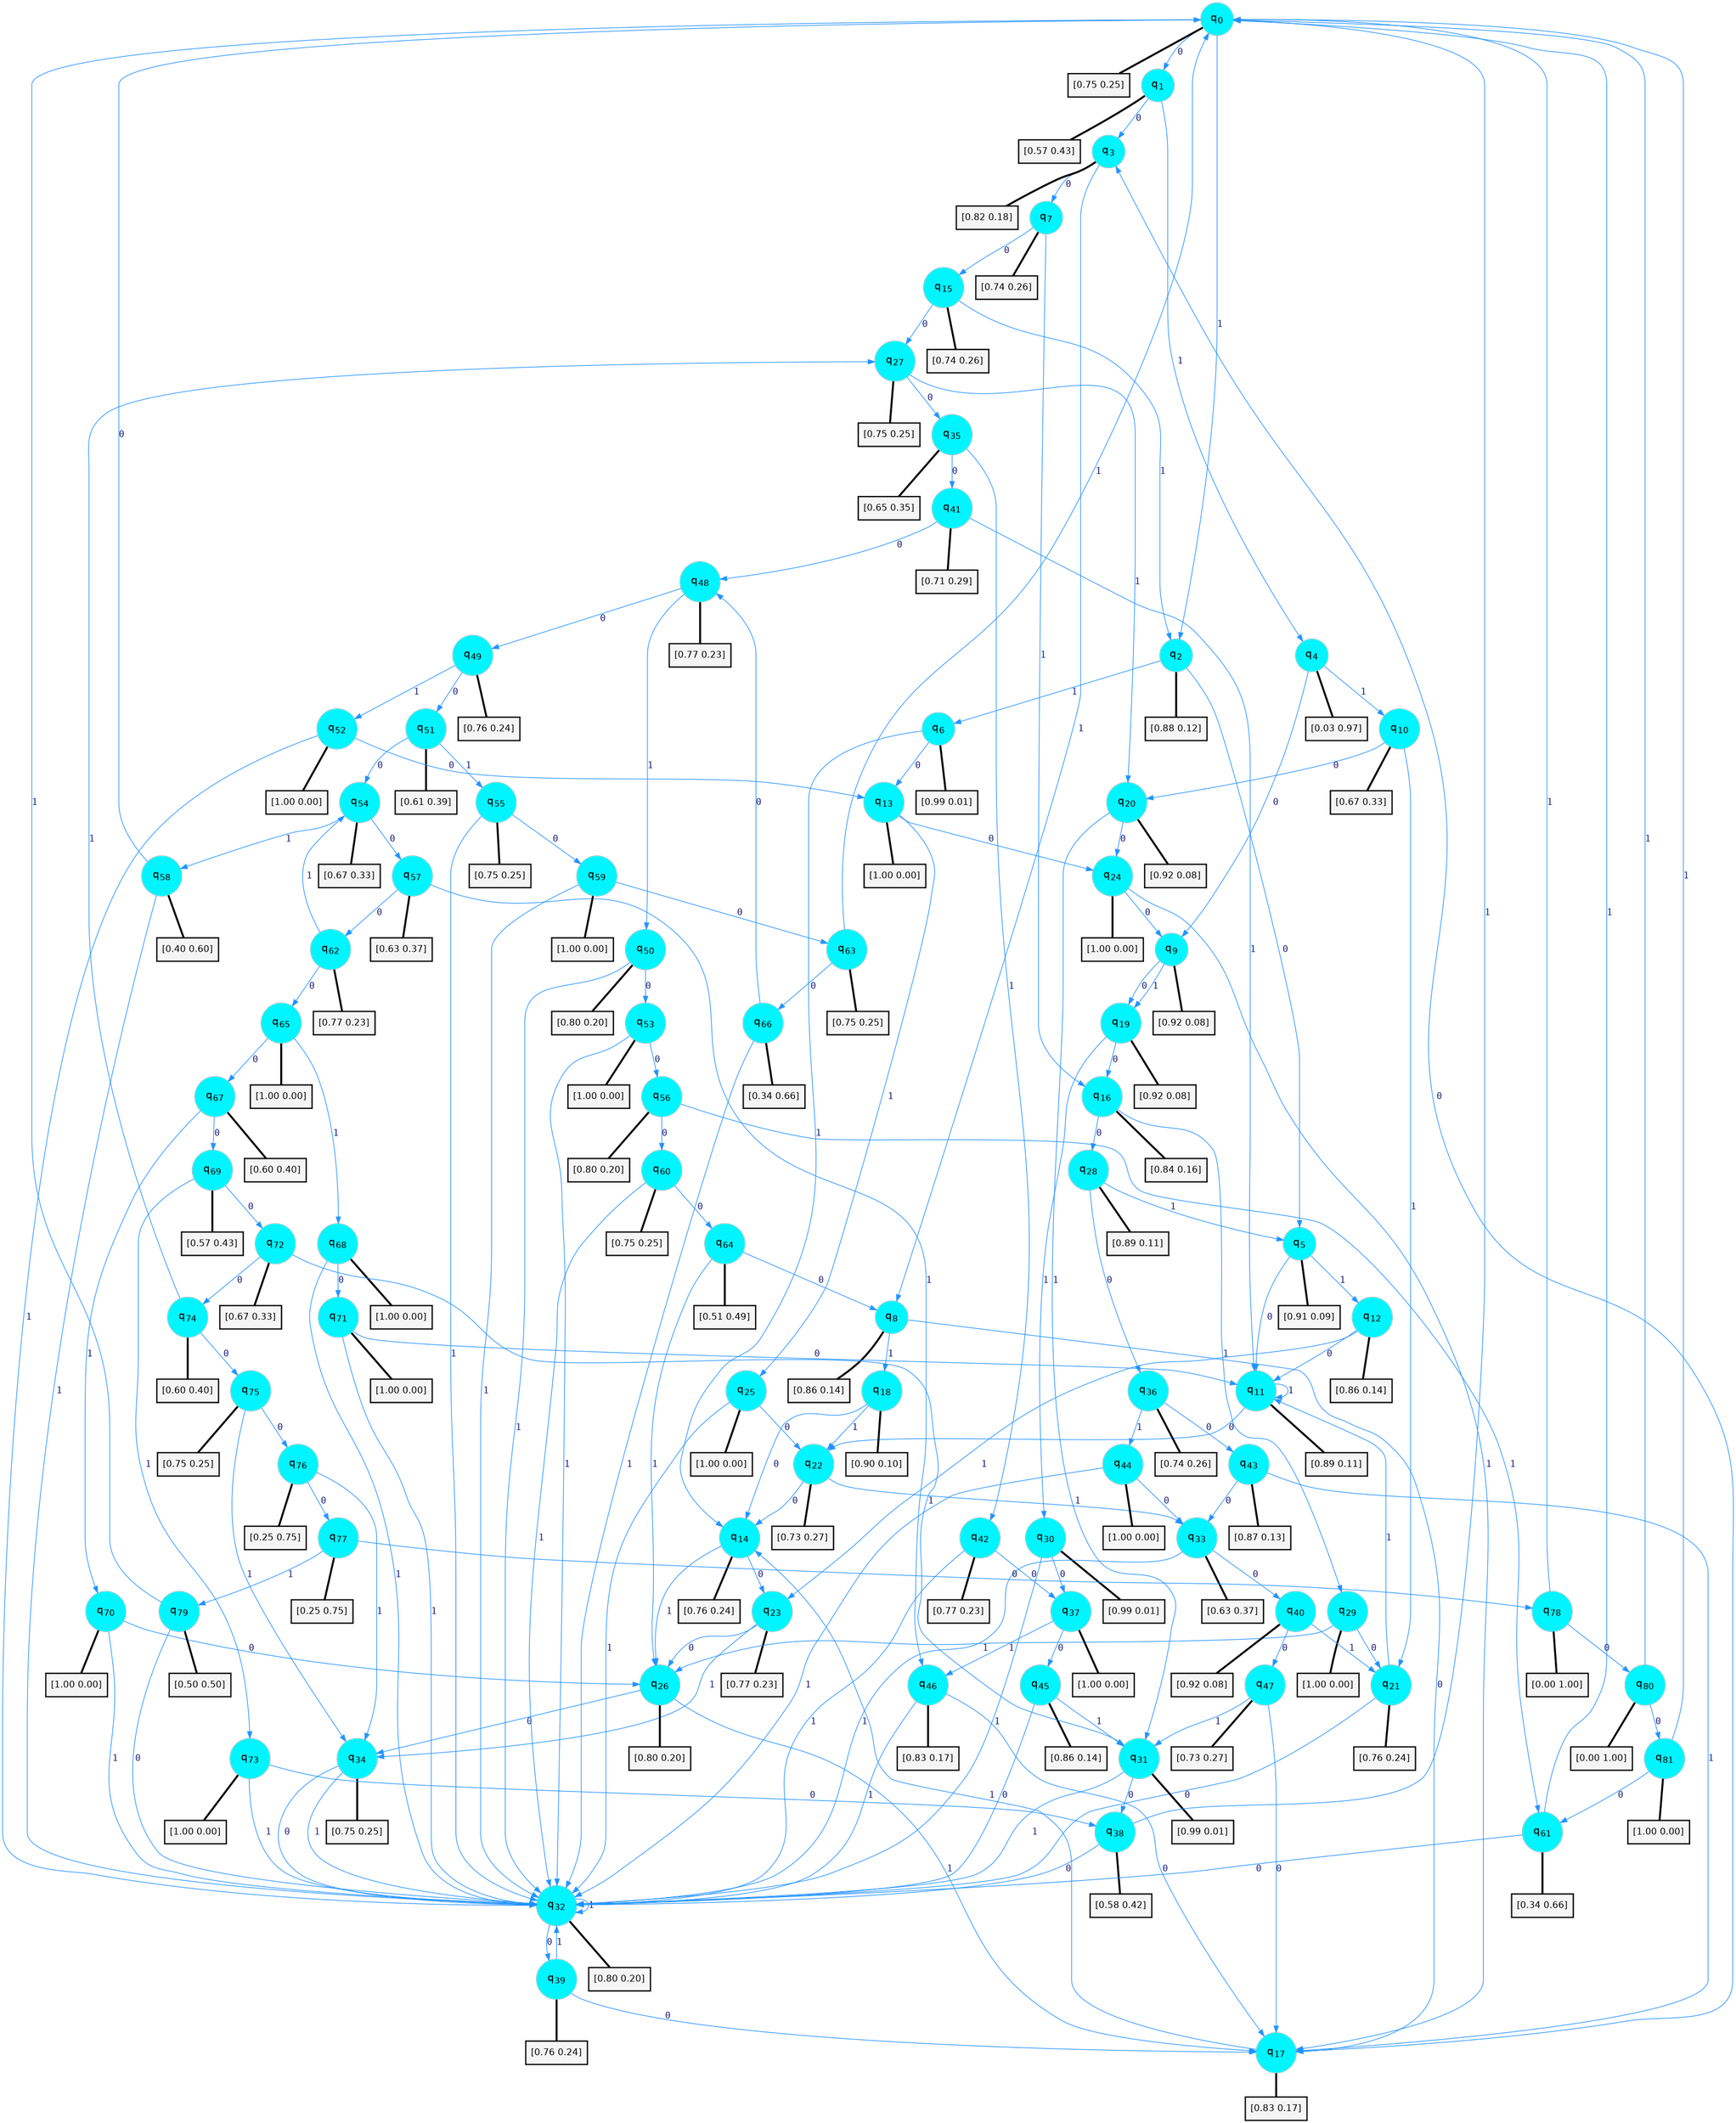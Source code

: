digraph G {
graph [
bgcolor=transparent, dpi=300, rankdir=TD, size="40,25"];
node [
color=gray, fillcolor=turquoise1, fontcolor=black, fontname=Helvetica, fontsize=16, fontweight=bold, shape=circle, style=filled];
edge [
arrowsize=1, color=dodgerblue1, fontcolor=midnightblue, fontname=courier, fontweight=bold, penwidth=1, style=solid, weight=20];
0[label=<q<SUB>0</SUB>>];
1[label=<q<SUB>1</SUB>>];
2[label=<q<SUB>2</SUB>>];
3[label=<q<SUB>3</SUB>>];
4[label=<q<SUB>4</SUB>>];
5[label=<q<SUB>5</SUB>>];
6[label=<q<SUB>6</SUB>>];
7[label=<q<SUB>7</SUB>>];
8[label=<q<SUB>8</SUB>>];
9[label=<q<SUB>9</SUB>>];
10[label=<q<SUB>10</SUB>>];
11[label=<q<SUB>11</SUB>>];
12[label=<q<SUB>12</SUB>>];
13[label=<q<SUB>13</SUB>>];
14[label=<q<SUB>14</SUB>>];
15[label=<q<SUB>15</SUB>>];
16[label=<q<SUB>16</SUB>>];
17[label=<q<SUB>17</SUB>>];
18[label=<q<SUB>18</SUB>>];
19[label=<q<SUB>19</SUB>>];
20[label=<q<SUB>20</SUB>>];
21[label=<q<SUB>21</SUB>>];
22[label=<q<SUB>22</SUB>>];
23[label=<q<SUB>23</SUB>>];
24[label=<q<SUB>24</SUB>>];
25[label=<q<SUB>25</SUB>>];
26[label=<q<SUB>26</SUB>>];
27[label=<q<SUB>27</SUB>>];
28[label=<q<SUB>28</SUB>>];
29[label=<q<SUB>29</SUB>>];
30[label=<q<SUB>30</SUB>>];
31[label=<q<SUB>31</SUB>>];
32[label=<q<SUB>32</SUB>>];
33[label=<q<SUB>33</SUB>>];
34[label=<q<SUB>34</SUB>>];
35[label=<q<SUB>35</SUB>>];
36[label=<q<SUB>36</SUB>>];
37[label=<q<SUB>37</SUB>>];
38[label=<q<SUB>38</SUB>>];
39[label=<q<SUB>39</SUB>>];
40[label=<q<SUB>40</SUB>>];
41[label=<q<SUB>41</SUB>>];
42[label=<q<SUB>42</SUB>>];
43[label=<q<SUB>43</SUB>>];
44[label=<q<SUB>44</SUB>>];
45[label=<q<SUB>45</SUB>>];
46[label=<q<SUB>46</SUB>>];
47[label=<q<SUB>47</SUB>>];
48[label=<q<SUB>48</SUB>>];
49[label=<q<SUB>49</SUB>>];
50[label=<q<SUB>50</SUB>>];
51[label=<q<SUB>51</SUB>>];
52[label=<q<SUB>52</SUB>>];
53[label=<q<SUB>53</SUB>>];
54[label=<q<SUB>54</SUB>>];
55[label=<q<SUB>55</SUB>>];
56[label=<q<SUB>56</SUB>>];
57[label=<q<SUB>57</SUB>>];
58[label=<q<SUB>58</SUB>>];
59[label=<q<SUB>59</SUB>>];
60[label=<q<SUB>60</SUB>>];
61[label=<q<SUB>61</SUB>>];
62[label=<q<SUB>62</SUB>>];
63[label=<q<SUB>63</SUB>>];
64[label=<q<SUB>64</SUB>>];
65[label=<q<SUB>65</SUB>>];
66[label=<q<SUB>66</SUB>>];
67[label=<q<SUB>67</SUB>>];
68[label=<q<SUB>68</SUB>>];
69[label=<q<SUB>69</SUB>>];
70[label=<q<SUB>70</SUB>>];
71[label=<q<SUB>71</SUB>>];
72[label=<q<SUB>72</SUB>>];
73[label=<q<SUB>73</SUB>>];
74[label=<q<SUB>74</SUB>>];
75[label=<q<SUB>75</SUB>>];
76[label=<q<SUB>76</SUB>>];
77[label=<q<SUB>77</SUB>>];
78[label=<q<SUB>78</SUB>>];
79[label=<q<SUB>79</SUB>>];
80[label=<q<SUB>80</SUB>>];
81[label=<q<SUB>81</SUB>>];
82[label="[0.75 0.25]", shape=box,fontcolor=black, fontname=Helvetica, fontsize=14, penwidth=2, fillcolor=whitesmoke,color=black];
83[label="[0.57 0.43]", shape=box,fontcolor=black, fontname=Helvetica, fontsize=14, penwidth=2, fillcolor=whitesmoke,color=black];
84[label="[0.88 0.12]", shape=box,fontcolor=black, fontname=Helvetica, fontsize=14, penwidth=2, fillcolor=whitesmoke,color=black];
85[label="[0.82 0.18]", shape=box,fontcolor=black, fontname=Helvetica, fontsize=14, penwidth=2, fillcolor=whitesmoke,color=black];
86[label="[0.03 0.97]", shape=box,fontcolor=black, fontname=Helvetica, fontsize=14, penwidth=2, fillcolor=whitesmoke,color=black];
87[label="[0.91 0.09]", shape=box,fontcolor=black, fontname=Helvetica, fontsize=14, penwidth=2, fillcolor=whitesmoke,color=black];
88[label="[0.99 0.01]", shape=box,fontcolor=black, fontname=Helvetica, fontsize=14, penwidth=2, fillcolor=whitesmoke,color=black];
89[label="[0.74 0.26]", shape=box,fontcolor=black, fontname=Helvetica, fontsize=14, penwidth=2, fillcolor=whitesmoke,color=black];
90[label="[0.86 0.14]", shape=box,fontcolor=black, fontname=Helvetica, fontsize=14, penwidth=2, fillcolor=whitesmoke,color=black];
91[label="[0.92 0.08]", shape=box,fontcolor=black, fontname=Helvetica, fontsize=14, penwidth=2, fillcolor=whitesmoke,color=black];
92[label="[0.67 0.33]", shape=box,fontcolor=black, fontname=Helvetica, fontsize=14, penwidth=2, fillcolor=whitesmoke,color=black];
93[label="[0.89 0.11]", shape=box,fontcolor=black, fontname=Helvetica, fontsize=14, penwidth=2, fillcolor=whitesmoke,color=black];
94[label="[0.86 0.14]", shape=box,fontcolor=black, fontname=Helvetica, fontsize=14, penwidth=2, fillcolor=whitesmoke,color=black];
95[label="[1.00 0.00]", shape=box,fontcolor=black, fontname=Helvetica, fontsize=14, penwidth=2, fillcolor=whitesmoke,color=black];
96[label="[0.76 0.24]", shape=box,fontcolor=black, fontname=Helvetica, fontsize=14, penwidth=2, fillcolor=whitesmoke,color=black];
97[label="[0.74 0.26]", shape=box,fontcolor=black, fontname=Helvetica, fontsize=14, penwidth=2, fillcolor=whitesmoke,color=black];
98[label="[0.84 0.16]", shape=box,fontcolor=black, fontname=Helvetica, fontsize=14, penwidth=2, fillcolor=whitesmoke,color=black];
99[label="[0.83 0.17]", shape=box,fontcolor=black, fontname=Helvetica, fontsize=14, penwidth=2, fillcolor=whitesmoke,color=black];
100[label="[0.90 0.10]", shape=box,fontcolor=black, fontname=Helvetica, fontsize=14, penwidth=2, fillcolor=whitesmoke,color=black];
101[label="[0.92 0.08]", shape=box,fontcolor=black, fontname=Helvetica, fontsize=14, penwidth=2, fillcolor=whitesmoke,color=black];
102[label="[0.92 0.08]", shape=box,fontcolor=black, fontname=Helvetica, fontsize=14, penwidth=2, fillcolor=whitesmoke,color=black];
103[label="[0.76 0.24]", shape=box,fontcolor=black, fontname=Helvetica, fontsize=14, penwidth=2, fillcolor=whitesmoke,color=black];
104[label="[0.73 0.27]", shape=box,fontcolor=black, fontname=Helvetica, fontsize=14, penwidth=2, fillcolor=whitesmoke,color=black];
105[label="[0.77 0.23]", shape=box,fontcolor=black, fontname=Helvetica, fontsize=14, penwidth=2, fillcolor=whitesmoke,color=black];
106[label="[1.00 0.00]", shape=box,fontcolor=black, fontname=Helvetica, fontsize=14, penwidth=2, fillcolor=whitesmoke,color=black];
107[label="[1.00 0.00]", shape=box,fontcolor=black, fontname=Helvetica, fontsize=14, penwidth=2, fillcolor=whitesmoke,color=black];
108[label="[0.80 0.20]", shape=box,fontcolor=black, fontname=Helvetica, fontsize=14, penwidth=2, fillcolor=whitesmoke,color=black];
109[label="[0.75 0.25]", shape=box,fontcolor=black, fontname=Helvetica, fontsize=14, penwidth=2, fillcolor=whitesmoke,color=black];
110[label="[0.89 0.11]", shape=box,fontcolor=black, fontname=Helvetica, fontsize=14, penwidth=2, fillcolor=whitesmoke,color=black];
111[label="[1.00 0.00]", shape=box,fontcolor=black, fontname=Helvetica, fontsize=14, penwidth=2, fillcolor=whitesmoke,color=black];
112[label="[0.99 0.01]", shape=box,fontcolor=black, fontname=Helvetica, fontsize=14, penwidth=2, fillcolor=whitesmoke,color=black];
113[label="[0.99 0.01]", shape=box,fontcolor=black, fontname=Helvetica, fontsize=14, penwidth=2, fillcolor=whitesmoke,color=black];
114[label="[0.80 0.20]", shape=box,fontcolor=black, fontname=Helvetica, fontsize=14, penwidth=2, fillcolor=whitesmoke,color=black];
115[label="[0.63 0.37]", shape=box,fontcolor=black, fontname=Helvetica, fontsize=14, penwidth=2, fillcolor=whitesmoke,color=black];
116[label="[0.75 0.25]", shape=box,fontcolor=black, fontname=Helvetica, fontsize=14, penwidth=2, fillcolor=whitesmoke,color=black];
117[label="[0.65 0.35]", shape=box,fontcolor=black, fontname=Helvetica, fontsize=14, penwidth=2, fillcolor=whitesmoke,color=black];
118[label="[0.74 0.26]", shape=box,fontcolor=black, fontname=Helvetica, fontsize=14, penwidth=2, fillcolor=whitesmoke,color=black];
119[label="[1.00 0.00]", shape=box,fontcolor=black, fontname=Helvetica, fontsize=14, penwidth=2, fillcolor=whitesmoke,color=black];
120[label="[0.58 0.42]", shape=box,fontcolor=black, fontname=Helvetica, fontsize=14, penwidth=2, fillcolor=whitesmoke,color=black];
121[label="[0.76 0.24]", shape=box,fontcolor=black, fontname=Helvetica, fontsize=14, penwidth=2, fillcolor=whitesmoke,color=black];
122[label="[0.92 0.08]", shape=box,fontcolor=black, fontname=Helvetica, fontsize=14, penwidth=2, fillcolor=whitesmoke,color=black];
123[label="[0.71 0.29]", shape=box,fontcolor=black, fontname=Helvetica, fontsize=14, penwidth=2, fillcolor=whitesmoke,color=black];
124[label="[0.77 0.23]", shape=box,fontcolor=black, fontname=Helvetica, fontsize=14, penwidth=2, fillcolor=whitesmoke,color=black];
125[label="[0.87 0.13]", shape=box,fontcolor=black, fontname=Helvetica, fontsize=14, penwidth=2, fillcolor=whitesmoke,color=black];
126[label="[1.00 0.00]", shape=box,fontcolor=black, fontname=Helvetica, fontsize=14, penwidth=2, fillcolor=whitesmoke,color=black];
127[label="[0.86 0.14]", shape=box,fontcolor=black, fontname=Helvetica, fontsize=14, penwidth=2, fillcolor=whitesmoke,color=black];
128[label="[0.83 0.17]", shape=box,fontcolor=black, fontname=Helvetica, fontsize=14, penwidth=2, fillcolor=whitesmoke,color=black];
129[label="[0.73 0.27]", shape=box,fontcolor=black, fontname=Helvetica, fontsize=14, penwidth=2, fillcolor=whitesmoke,color=black];
130[label="[0.77 0.23]", shape=box,fontcolor=black, fontname=Helvetica, fontsize=14, penwidth=2, fillcolor=whitesmoke,color=black];
131[label="[0.76 0.24]", shape=box,fontcolor=black, fontname=Helvetica, fontsize=14, penwidth=2, fillcolor=whitesmoke,color=black];
132[label="[0.80 0.20]", shape=box,fontcolor=black, fontname=Helvetica, fontsize=14, penwidth=2, fillcolor=whitesmoke,color=black];
133[label="[0.61 0.39]", shape=box,fontcolor=black, fontname=Helvetica, fontsize=14, penwidth=2, fillcolor=whitesmoke,color=black];
134[label="[1.00 0.00]", shape=box,fontcolor=black, fontname=Helvetica, fontsize=14, penwidth=2, fillcolor=whitesmoke,color=black];
135[label="[1.00 0.00]", shape=box,fontcolor=black, fontname=Helvetica, fontsize=14, penwidth=2, fillcolor=whitesmoke,color=black];
136[label="[0.67 0.33]", shape=box,fontcolor=black, fontname=Helvetica, fontsize=14, penwidth=2, fillcolor=whitesmoke,color=black];
137[label="[0.75 0.25]", shape=box,fontcolor=black, fontname=Helvetica, fontsize=14, penwidth=2, fillcolor=whitesmoke,color=black];
138[label="[0.80 0.20]", shape=box,fontcolor=black, fontname=Helvetica, fontsize=14, penwidth=2, fillcolor=whitesmoke,color=black];
139[label="[0.63 0.37]", shape=box,fontcolor=black, fontname=Helvetica, fontsize=14, penwidth=2, fillcolor=whitesmoke,color=black];
140[label="[0.40 0.60]", shape=box,fontcolor=black, fontname=Helvetica, fontsize=14, penwidth=2, fillcolor=whitesmoke,color=black];
141[label="[1.00 0.00]", shape=box,fontcolor=black, fontname=Helvetica, fontsize=14, penwidth=2, fillcolor=whitesmoke,color=black];
142[label="[0.75 0.25]", shape=box,fontcolor=black, fontname=Helvetica, fontsize=14, penwidth=2, fillcolor=whitesmoke,color=black];
143[label="[0.34 0.66]", shape=box,fontcolor=black, fontname=Helvetica, fontsize=14, penwidth=2, fillcolor=whitesmoke,color=black];
144[label="[0.77 0.23]", shape=box,fontcolor=black, fontname=Helvetica, fontsize=14, penwidth=2, fillcolor=whitesmoke,color=black];
145[label="[0.75 0.25]", shape=box,fontcolor=black, fontname=Helvetica, fontsize=14, penwidth=2, fillcolor=whitesmoke,color=black];
146[label="[0.51 0.49]", shape=box,fontcolor=black, fontname=Helvetica, fontsize=14, penwidth=2, fillcolor=whitesmoke,color=black];
147[label="[1.00 0.00]", shape=box,fontcolor=black, fontname=Helvetica, fontsize=14, penwidth=2, fillcolor=whitesmoke,color=black];
148[label="[0.34 0.66]", shape=box,fontcolor=black, fontname=Helvetica, fontsize=14, penwidth=2, fillcolor=whitesmoke,color=black];
149[label="[0.60 0.40]", shape=box,fontcolor=black, fontname=Helvetica, fontsize=14, penwidth=2, fillcolor=whitesmoke,color=black];
150[label="[1.00 0.00]", shape=box,fontcolor=black, fontname=Helvetica, fontsize=14, penwidth=2, fillcolor=whitesmoke,color=black];
151[label="[0.57 0.43]", shape=box,fontcolor=black, fontname=Helvetica, fontsize=14, penwidth=2, fillcolor=whitesmoke,color=black];
152[label="[1.00 0.00]", shape=box,fontcolor=black, fontname=Helvetica, fontsize=14, penwidth=2, fillcolor=whitesmoke,color=black];
153[label="[1.00 0.00]", shape=box,fontcolor=black, fontname=Helvetica, fontsize=14, penwidth=2, fillcolor=whitesmoke,color=black];
154[label="[0.67 0.33]", shape=box,fontcolor=black, fontname=Helvetica, fontsize=14, penwidth=2, fillcolor=whitesmoke,color=black];
155[label="[1.00 0.00]", shape=box,fontcolor=black, fontname=Helvetica, fontsize=14, penwidth=2, fillcolor=whitesmoke,color=black];
156[label="[0.60 0.40]", shape=box,fontcolor=black, fontname=Helvetica, fontsize=14, penwidth=2, fillcolor=whitesmoke,color=black];
157[label="[0.75 0.25]", shape=box,fontcolor=black, fontname=Helvetica, fontsize=14, penwidth=2, fillcolor=whitesmoke,color=black];
158[label="[0.25 0.75]", shape=box,fontcolor=black, fontname=Helvetica, fontsize=14, penwidth=2, fillcolor=whitesmoke,color=black];
159[label="[0.25 0.75]", shape=box,fontcolor=black, fontname=Helvetica, fontsize=14, penwidth=2, fillcolor=whitesmoke,color=black];
160[label="[0.00 1.00]", shape=box,fontcolor=black, fontname=Helvetica, fontsize=14, penwidth=2, fillcolor=whitesmoke,color=black];
161[label="[0.50 0.50]", shape=box,fontcolor=black, fontname=Helvetica, fontsize=14, penwidth=2, fillcolor=whitesmoke,color=black];
162[label="[0.00 1.00]", shape=box,fontcolor=black, fontname=Helvetica, fontsize=14, penwidth=2, fillcolor=whitesmoke,color=black];
163[label="[1.00 0.00]", shape=box,fontcolor=black, fontname=Helvetica, fontsize=14, penwidth=2, fillcolor=whitesmoke,color=black];
0->1 [label=0];
0->2 [label=1];
0->82 [arrowhead=none, penwidth=3,color=black];
1->3 [label=0];
1->4 [label=1];
1->83 [arrowhead=none, penwidth=3,color=black];
2->5 [label=0];
2->6 [label=1];
2->84 [arrowhead=none, penwidth=3,color=black];
3->7 [label=0];
3->8 [label=1];
3->85 [arrowhead=none, penwidth=3,color=black];
4->9 [label=0];
4->10 [label=1];
4->86 [arrowhead=none, penwidth=3,color=black];
5->11 [label=0];
5->12 [label=1];
5->87 [arrowhead=none, penwidth=3,color=black];
6->13 [label=0];
6->14 [label=1];
6->88 [arrowhead=none, penwidth=3,color=black];
7->15 [label=0];
7->16 [label=1];
7->89 [arrowhead=none, penwidth=3,color=black];
8->17 [label=0];
8->18 [label=1];
8->90 [arrowhead=none, penwidth=3,color=black];
9->19 [label=0];
9->19 [label=1];
9->91 [arrowhead=none, penwidth=3,color=black];
10->20 [label=0];
10->21 [label=1];
10->92 [arrowhead=none, penwidth=3,color=black];
11->22 [label=0];
11->11 [label=1];
11->93 [arrowhead=none, penwidth=3,color=black];
12->11 [label=0];
12->23 [label=1];
12->94 [arrowhead=none, penwidth=3,color=black];
13->24 [label=0];
13->25 [label=1];
13->95 [arrowhead=none, penwidth=3,color=black];
14->23 [label=0];
14->26 [label=1];
14->96 [arrowhead=none, penwidth=3,color=black];
15->27 [label=0];
15->2 [label=1];
15->97 [arrowhead=none, penwidth=3,color=black];
16->28 [label=0];
16->29 [label=1];
16->98 [arrowhead=none, penwidth=3,color=black];
17->3 [label=0];
17->14 [label=1];
17->99 [arrowhead=none, penwidth=3,color=black];
18->14 [label=0];
18->22 [label=1];
18->100 [arrowhead=none, penwidth=3,color=black];
19->16 [label=0];
19->30 [label=1];
19->101 [arrowhead=none, penwidth=3,color=black];
20->24 [label=0];
20->31 [label=1];
20->102 [arrowhead=none, penwidth=3,color=black];
21->32 [label=0];
21->11 [label=1];
21->103 [arrowhead=none, penwidth=3,color=black];
22->14 [label=0];
22->33 [label=1];
22->104 [arrowhead=none, penwidth=3,color=black];
23->26 [label=0];
23->34 [label=1];
23->105 [arrowhead=none, penwidth=3,color=black];
24->9 [label=0];
24->17 [label=1];
24->106 [arrowhead=none, penwidth=3,color=black];
25->22 [label=0];
25->32 [label=1];
25->107 [arrowhead=none, penwidth=3,color=black];
26->34 [label=0];
26->17 [label=1];
26->108 [arrowhead=none, penwidth=3,color=black];
27->35 [label=0];
27->20 [label=1];
27->109 [arrowhead=none, penwidth=3,color=black];
28->36 [label=0];
28->5 [label=1];
28->110 [arrowhead=none, penwidth=3,color=black];
29->21 [label=0];
29->26 [label=1];
29->111 [arrowhead=none, penwidth=3,color=black];
30->37 [label=0];
30->32 [label=1];
30->112 [arrowhead=none, penwidth=3,color=black];
31->38 [label=0];
31->32 [label=1];
31->113 [arrowhead=none, penwidth=3,color=black];
32->39 [label=0];
32->32 [label=1];
32->114 [arrowhead=none, penwidth=3,color=black];
33->40 [label=0];
33->32 [label=1];
33->115 [arrowhead=none, penwidth=3,color=black];
34->32 [label=0];
34->32 [label=1];
34->116 [arrowhead=none, penwidth=3,color=black];
35->41 [label=0];
35->42 [label=1];
35->117 [arrowhead=none, penwidth=3,color=black];
36->43 [label=0];
36->44 [label=1];
36->118 [arrowhead=none, penwidth=3,color=black];
37->45 [label=0];
37->46 [label=1];
37->119 [arrowhead=none, penwidth=3,color=black];
38->32 [label=0];
38->0 [label=1];
38->120 [arrowhead=none, penwidth=3,color=black];
39->17 [label=0];
39->32 [label=1];
39->121 [arrowhead=none, penwidth=3,color=black];
40->47 [label=0];
40->21 [label=1];
40->122 [arrowhead=none, penwidth=3,color=black];
41->48 [label=0];
41->11 [label=1];
41->123 [arrowhead=none, penwidth=3,color=black];
42->37 [label=0];
42->32 [label=1];
42->124 [arrowhead=none, penwidth=3,color=black];
43->33 [label=0];
43->17 [label=1];
43->125 [arrowhead=none, penwidth=3,color=black];
44->33 [label=0];
44->32 [label=1];
44->126 [arrowhead=none, penwidth=3,color=black];
45->32 [label=0];
45->31 [label=1];
45->127 [arrowhead=none, penwidth=3,color=black];
46->17 [label=0];
46->32 [label=1];
46->128 [arrowhead=none, penwidth=3,color=black];
47->17 [label=0];
47->31 [label=1];
47->129 [arrowhead=none, penwidth=3,color=black];
48->49 [label=0];
48->50 [label=1];
48->130 [arrowhead=none, penwidth=3,color=black];
49->51 [label=0];
49->52 [label=1];
49->131 [arrowhead=none, penwidth=3,color=black];
50->53 [label=0];
50->32 [label=1];
50->132 [arrowhead=none, penwidth=3,color=black];
51->54 [label=0];
51->55 [label=1];
51->133 [arrowhead=none, penwidth=3,color=black];
52->13 [label=0];
52->32 [label=1];
52->134 [arrowhead=none, penwidth=3,color=black];
53->56 [label=0];
53->32 [label=1];
53->135 [arrowhead=none, penwidth=3,color=black];
54->57 [label=0];
54->58 [label=1];
54->136 [arrowhead=none, penwidth=3,color=black];
55->59 [label=0];
55->32 [label=1];
55->137 [arrowhead=none, penwidth=3,color=black];
56->60 [label=0];
56->61 [label=1];
56->138 [arrowhead=none, penwidth=3,color=black];
57->62 [label=0];
57->46 [label=1];
57->139 [arrowhead=none, penwidth=3,color=black];
58->0 [label=0];
58->32 [label=1];
58->140 [arrowhead=none, penwidth=3,color=black];
59->63 [label=0];
59->32 [label=1];
59->141 [arrowhead=none, penwidth=3,color=black];
60->64 [label=0];
60->32 [label=1];
60->142 [arrowhead=none, penwidth=3,color=black];
61->32 [label=0];
61->0 [label=1];
61->143 [arrowhead=none, penwidth=3,color=black];
62->65 [label=0];
62->54 [label=1];
62->144 [arrowhead=none, penwidth=3,color=black];
63->66 [label=0];
63->0 [label=1];
63->145 [arrowhead=none, penwidth=3,color=black];
64->8 [label=0];
64->26 [label=1];
64->146 [arrowhead=none, penwidth=3,color=black];
65->67 [label=0];
65->68 [label=1];
65->147 [arrowhead=none, penwidth=3,color=black];
66->48 [label=0];
66->32 [label=1];
66->148 [arrowhead=none, penwidth=3,color=black];
67->69 [label=0];
67->70 [label=1];
67->149 [arrowhead=none, penwidth=3,color=black];
68->71 [label=0];
68->32 [label=1];
68->150 [arrowhead=none, penwidth=3,color=black];
69->72 [label=0];
69->73 [label=1];
69->151 [arrowhead=none, penwidth=3,color=black];
70->26 [label=0];
70->32 [label=1];
70->152 [arrowhead=none, penwidth=3,color=black];
71->11 [label=0];
71->32 [label=1];
71->153 [arrowhead=none, penwidth=3,color=black];
72->74 [label=0];
72->31 [label=1];
72->154 [arrowhead=none, penwidth=3,color=black];
73->38 [label=0];
73->32 [label=1];
73->155 [arrowhead=none, penwidth=3,color=black];
74->75 [label=0];
74->27 [label=1];
74->156 [arrowhead=none, penwidth=3,color=black];
75->76 [label=0];
75->34 [label=1];
75->157 [arrowhead=none, penwidth=3,color=black];
76->77 [label=0];
76->34 [label=1];
76->158 [arrowhead=none, penwidth=3,color=black];
77->78 [label=0];
77->79 [label=1];
77->159 [arrowhead=none, penwidth=3,color=black];
78->80 [label=0];
78->0 [label=1];
78->160 [arrowhead=none, penwidth=3,color=black];
79->32 [label=0];
79->0 [label=1];
79->161 [arrowhead=none, penwidth=3,color=black];
80->81 [label=0];
80->0 [label=1];
80->162 [arrowhead=none, penwidth=3,color=black];
81->61 [label=0];
81->0 [label=1];
81->163 [arrowhead=none, penwidth=3,color=black];
}
